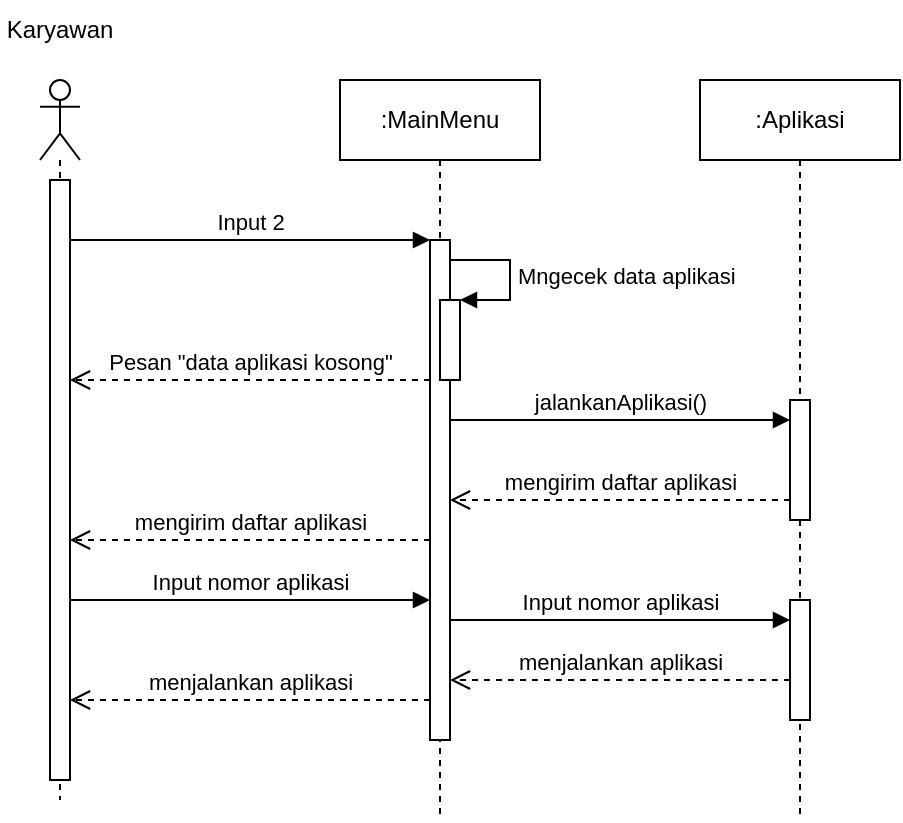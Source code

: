 <mxfile version="20.8.16" type="device"><diagram name="Page-1" id="IXab_AlBOMdkxWv8ZFwH"><mxGraphModel dx="736" dy="887" grid="1" gridSize="10" guides="1" tooltips="1" connect="1" arrows="1" fold="1" page="1" pageScale="1" pageWidth="850" pageHeight="1100" math="0" shadow="0"><root><mxCell id="0"/><mxCell id="1" parent="0"/><mxCell id="GjUHZ-pvdGXlI2YIAUM--1" value="" style="shape=umlLifeline;participant=umlActor;perimeter=lifelinePerimeter;whiteSpace=wrap;html=1;container=1;collapsible=0;recursiveResize=0;verticalAlign=top;spacingTop=36;outlineConnect=0;" vertex="1" parent="1"><mxGeometry x="70" y="200" width="20" height="360" as="geometry"/></mxCell><mxCell id="GjUHZ-pvdGXlI2YIAUM--2" value="" style="html=1;points=[];perimeter=orthogonalPerimeter;" vertex="1" parent="GjUHZ-pvdGXlI2YIAUM--1"><mxGeometry x="5" y="50" width="10" height="300" as="geometry"/></mxCell><mxCell id="GjUHZ-pvdGXlI2YIAUM--3" value="Karyawan" style="text;html=1;strokeColor=none;fillColor=none;align=center;verticalAlign=middle;whiteSpace=wrap;rounded=0;" vertex="1" parent="1"><mxGeometry x="50" y="160" width="60" height="30" as="geometry"/></mxCell><mxCell id="GjUHZ-pvdGXlI2YIAUM--4" value=":MainMenu" style="shape=umlLifeline;perimeter=lifelinePerimeter;whiteSpace=wrap;html=1;container=1;collapsible=0;recursiveResize=0;outlineConnect=0;" vertex="1" parent="1"><mxGeometry x="220" y="200" width="100" height="370" as="geometry"/></mxCell><mxCell id="GjUHZ-pvdGXlI2YIAUM--5" value="" style="html=1;points=[];perimeter=orthogonalPerimeter;" vertex="1" parent="GjUHZ-pvdGXlI2YIAUM--4"><mxGeometry x="45" y="80" width="10" height="250" as="geometry"/></mxCell><mxCell id="GjUHZ-pvdGXlI2YIAUM--6" value="" style="html=1;points=[];perimeter=orthogonalPerimeter;" vertex="1" parent="GjUHZ-pvdGXlI2YIAUM--4"><mxGeometry x="50" y="110" width="10" height="40" as="geometry"/></mxCell><mxCell id="GjUHZ-pvdGXlI2YIAUM--7" value="Mngecek data aplikasi" style="edgeStyle=orthogonalEdgeStyle;html=1;align=left;spacingLeft=2;endArrow=block;rounded=0;entryX=1;entryY=0;" edge="1" parent="GjUHZ-pvdGXlI2YIAUM--4" target="GjUHZ-pvdGXlI2YIAUM--6"><mxGeometry relative="1" as="geometry"><mxPoint x="55" y="90" as="sourcePoint"/><Array as="points"><mxPoint x="85" y="90"/></Array></mxGeometry></mxCell><mxCell id="GjUHZ-pvdGXlI2YIAUM--8" value=":Aplikasi" style="shape=umlLifeline;perimeter=lifelinePerimeter;whiteSpace=wrap;html=1;container=1;collapsible=0;recursiveResize=0;outlineConnect=0;" vertex="1" parent="1"><mxGeometry x="400" y="200" width="100" height="370" as="geometry"/></mxCell><mxCell id="GjUHZ-pvdGXlI2YIAUM--9" value="" style="html=1;points=[];perimeter=orthogonalPerimeter;" vertex="1" parent="GjUHZ-pvdGXlI2YIAUM--8"><mxGeometry x="45" y="160" width="10" height="60" as="geometry"/></mxCell><mxCell id="GjUHZ-pvdGXlI2YIAUM--10" value="" style="html=1;points=[];perimeter=orthogonalPerimeter;" vertex="1" parent="GjUHZ-pvdGXlI2YIAUM--8"><mxGeometry x="45" y="260" width="10" height="60" as="geometry"/></mxCell><mxCell id="GjUHZ-pvdGXlI2YIAUM--11" value="Input 2" style="html=1;verticalAlign=bottom;endArrow=block;rounded=0;" edge="1" parent="1" source="GjUHZ-pvdGXlI2YIAUM--2" target="GjUHZ-pvdGXlI2YIAUM--5"><mxGeometry width="80" relative="1" as="geometry"><mxPoint x="150" y="290" as="sourcePoint"/><mxPoint x="250" y="280" as="targetPoint"/><Array as="points"><mxPoint x="220" y="280"/></Array></mxGeometry></mxCell><mxCell id="GjUHZ-pvdGXlI2YIAUM--12" value="jalankanAplikasi()" style="html=1;verticalAlign=bottom;endArrow=block;rounded=0;" edge="1" parent="1" source="GjUHZ-pvdGXlI2YIAUM--5" target="GjUHZ-pvdGXlI2YIAUM--9"><mxGeometry x="-0.002" width="80" relative="1" as="geometry"><mxPoint x="280" y="330" as="sourcePoint"/><mxPoint x="410" y="330" as="targetPoint"/><Array as="points"><mxPoint x="365" y="370"/></Array><mxPoint as="offset"/></mxGeometry></mxCell><mxCell id="GjUHZ-pvdGXlI2YIAUM--13" value="Pesan &quot;data aplikasi kosong&quot;" style="html=1;verticalAlign=bottom;endArrow=open;dashed=1;endSize=8;rounded=0;" edge="1" parent="1" source="GjUHZ-pvdGXlI2YIAUM--5" target="GjUHZ-pvdGXlI2YIAUM--2"><mxGeometry relative="1" as="geometry"><mxPoint x="240" y="330" as="sourcePoint"/><mxPoint x="160" y="330" as="targetPoint"/><Array as="points"><mxPoint x="220" y="350"/></Array></mxGeometry></mxCell><mxCell id="GjUHZ-pvdGXlI2YIAUM--14" value="mengirim daftar aplikasi" style="html=1;verticalAlign=bottom;endArrow=open;dashed=1;endSize=8;rounded=0;" edge="1" parent="1" source="GjUHZ-pvdGXlI2YIAUM--5" target="GjUHZ-pvdGXlI2YIAUM--2"><mxGeometry relative="1" as="geometry"><mxPoint x="270" y="430" as="sourcePoint"/><mxPoint x="120" y="430" as="targetPoint"/><Array as="points"><mxPoint x="225" y="430"/></Array></mxGeometry></mxCell><mxCell id="GjUHZ-pvdGXlI2YIAUM--15" value="mengirim daftar aplikasi" style="html=1;verticalAlign=bottom;endArrow=open;dashed=1;endSize=8;rounded=0;" edge="1" parent="1" source="GjUHZ-pvdGXlI2YIAUM--9"><mxGeometry relative="1" as="geometry"><mxPoint x="425" y="410" as="sourcePoint"/><mxPoint x="275" y="410" as="targetPoint"/><Array as="points"><mxPoint x="380" y="410"/></Array></mxGeometry></mxCell><mxCell id="GjUHZ-pvdGXlI2YIAUM--16" value="Input nomor aplikasi" style="html=1;verticalAlign=bottom;endArrow=block;rounded=0;" edge="1" parent="1" source="GjUHZ-pvdGXlI2YIAUM--2" target="GjUHZ-pvdGXlI2YIAUM--5"><mxGeometry width="80" relative="1" as="geometry"><mxPoint x="120" y="480" as="sourcePoint"/><mxPoint x="270" y="480" as="targetPoint"/><Array as="points"><mxPoint x="210" y="460"/><mxPoint x="250" y="460"/></Array></mxGeometry></mxCell><mxCell id="GjUHZ-pvdGXlI2YIAUM--17" value="Input nomor aplikasi" style="html=1;verticalAlign=bottom;endArrow=block;rounded=0;" edge="1" parent="1" target="GjUHZ-pvdGXlI2YIAUM--10"><mxGeometry width="80" relative="1" as="geometry"><mxPoint x="275" y="470" as="sourcePoint"/><mxPoint x="425" y="470" as="targetPoint"/><Array as="points"><mxPoint x="370" y="470"/><mxPoint x="410" y="470"/></Array></mxGeometry></mxCell><mxCell id="GjUHZ-pvdGXlI2YIAUM--18" value="menjalankan aplikasi" style="html=1;verticalAlign=bottom;endArrow=open;dashed=1;endSize=8;rounded=0;" edge="1" parent="1" source="GjUHZ-pvdGXlI2YIAUM--10"><mxGeometry relative="1" as="geometry"><mxPoint x="425" y="500" as="sourcePoint"/><mxPoint x="275" y="500" as="targetPoint"/><Array as="points"><mxPoint x="385" y="500"/></Array></mxGeometry></mxCell><mxCell id="GjUHZ-pvdGXlI2YIAUM--19" value="menjalankan aplikasi" style="html=1;verticalAlign=bottom;endArrow=open;dashed=1;endSize=8;rounded=0;" edge="1" parent="1" source="GjUHZ-pvdGXlI2YIAUM--5" target="GjUHZ-pvdGXlI2YIAUM--2"><mxGeometry relative="1" as="geometry"><mxPoint x="270" y="510" as="sourcePoint"/><mxPoint x="120" y="510" as="targetPoint"/><Array as="points"><mxPoint x="230" y="510"/></Array></mxGeometry></mxCell></root></mxGraphModel></diagram></mxfile>